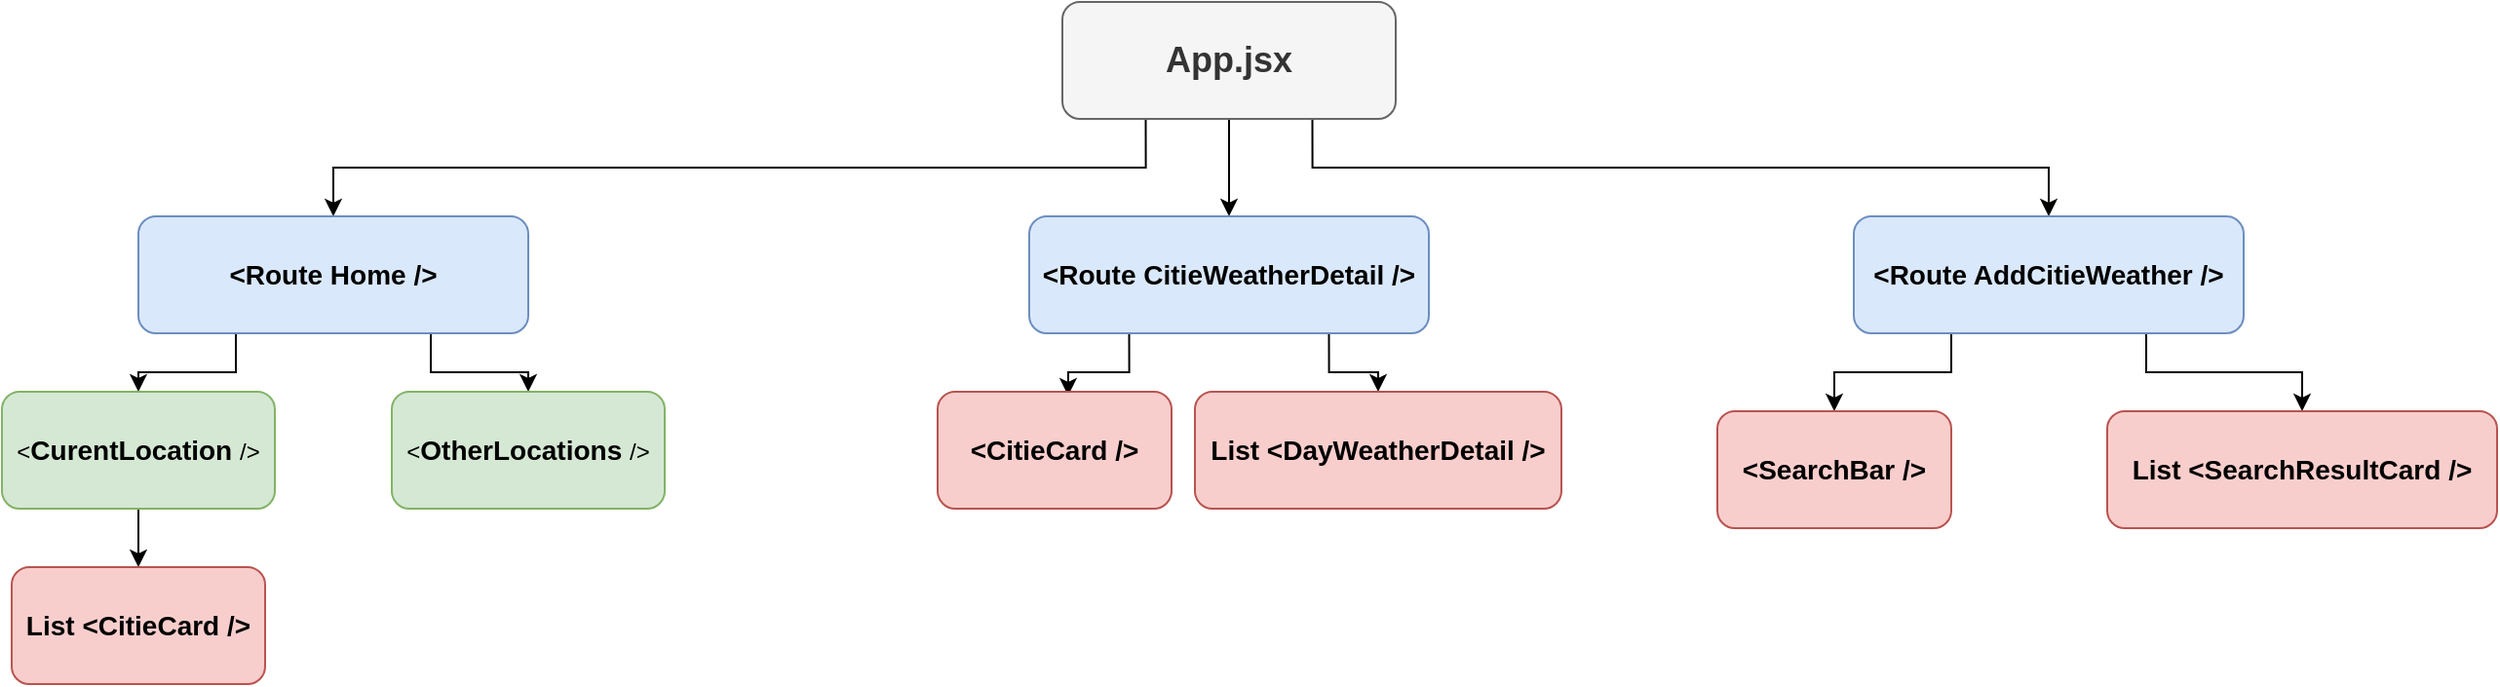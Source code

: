 <mxfile pages="1" version="11.2.5" type="device"><diagram id="kxjYvUUPuQKGI0UXAHcG" name="Page-1"><mxGraphModel dx="1320" dy="582" grid="1" gridSize="10" guides="1" tooltips="1" connect="1" arrows="1" fold="1" page="1" pageScale="1" pageWidth="3300" pageHeight="4681" background="#FFFFFF" math="0" shadow="0"><root><object label="" id="0"><mxCell/></object><mxCell id="1" parent="0"/><mxCell id="K3C9L57_wd4YLvwZiiOI-10" style="edgeStyle=orthogonalEdgeStyle;rounded=0;orthogonalLoop=1;jettySize=auto;html=1;exitX=0.5;exitY=1;exitDx=0;exitDy=0;entryX=0.5;entryY=0;entryDx=0;entryDy=0;" parent="1" source="K3C9L57_wd4YLvwZiiOI-1" target="K3C9L57_wd4YLvwZiiOI-3" edge="1"><mxGeometry relative="1" as="geometry"/></mxCell><mxCell id="K3C9L57_wd4YLvwZiiOI-11" style="edgeStyle=orthogonalEdgeStyle;rounded=0;orthogonalLoop=1;jettySize=auto;html=1;exitX=0.75;exitY=1;exitDx=0;exitDy=0;entryX=0.5;entryY=0;entryDx=0;entryDy=0;" parent="1" source="K3C9L57_wd4YLvwZiiOI-1" target="K3C9L57_wd4YLvwZiiOI-4" edge="1"><mxGeometry relative="1" as="geometry"/></mxCell><mxCell id="K3C9L57_wd4YLvwZiiOI-12" style="edgeStyle=orthogonalEdgeStyle;rounded=0;orthogonalLoop=1;jettySize=auto;html=1;exitX=0.25;exitY=1;exitDx=0;exitDy=0;" parent="1" source="K3C9L57_wd4YLvwZiiOI-1" target="K3C9L57_wd4YLvwZiiOI-2" edge="1"><mxGeometry relative="1" as="geometry"/></mxCell><mxCell id="K3C9L57_wd4YLvwZiiOI-1" value="&lt;b&gt;&lt;font style=&quot;font-size: 18px&quot;&gt;App.jsx&lt;/font&gt;&lt;/b&gt;" style="rounded=1;whiteSpace=wrap;html=1;fillColor=#f5f5f5;strokeColor=#666666;fontColor=#333333;" parent="1" vertex="1"><mxGeometry x="664" y="90" width="171" height="60" as="geometry"/></mxCell><mxCell id="K3C9L57_wd4YLvwZiiOI-16" style="edgeStyle=orthogonalEdgeStyle;rounded=0;orthogonalLoop=1;jettySize=auto;html=1;exitX=0.75;exitY=1;exitDx=0;exitDy=0;entryX=0.5;entryY=0;entryDx=0;entryDy=0;" parent="1" source="K3C9L57_wd4YLvwZiiOI-2" target="K3C9L57_wd4YLvwZiiOI-15" edge="1"><mxGeometry relative="1" as="geometry"/></mxCell><mxCell id="K3C9L57_wd4YLvwZiiOI-17" style="edgeStyle=orthogonalEdgeStyle;rounded=0;orthogonalLoop=1;jettySize=auto;html=1;exitX=0.25;exitY=1;exitDx=0;exitDy=0;entryX=0.5;entryY=0;entryDx=0;entryDy=0;" parent="1" source="K3C9L57_wd4YLvwZiiOI-2" target="K3C9L57_wd4YLvwZiiOI-14" edge="1"><mxGeometry relative="1" as="geometry"/></mxCell><mxCell id="K3C9L57_wd4YLvwZiiOI-2" value="&lt;b&gt;&lt;font style=&quot;font-size: 14px&quot;&gt;&amp;lt;Route Home /&amp;gt;&lt;/font&gt;&lt;/b&gt;" style="rounded=1;whiteSpace=wrap;html=1;fillColor=#dae8fc;strokeColor=#6c8ebf;" parent="1" vertex="1"><mxGeometry x="190" y="200" width="200" height="60" as="geometry"/></mxCell><mxCell id="K3C9L57_wd4YLvwZiiOI-22" style="edgeStyle=orthogonalEdgeStyle;rounded=0;orthogonalLoop=1;jettySize=auto;html=1;exitX=0.75;exitY=1;exitDx=0;exitDy=0;" parent="1" source="K3C9L57_wd4YLvwZiiOI-3" target="K3C9L57_wd4YLvwZiiOI-21" edge="1"><mxGeometry relative="1" as="geometry"/></mxCell><mxCell id="K3C9L57_wd4YLvwZiiOI-24" style="edgeStyle=orthogonalEdgeStyle;rounded=0;orthogonalLoop=1;jettySize=auto;html=1;exitX=0.25;exitY=1;exitDx=0;exitDy=0;entryX=0.558;entryY=0.033;entryDx=0;entryDy=0;entryPerimeter=0;" parent="1" source="K3C9L57_wd4YLvwZiiOI-3" target="K3C9L57_wd4YLvwZiiOI-20" edge="1"><mxGeometry relative="1" as="geometry"/></mxCell><mxCell id="K3C9L57_wd4YLvwZiiOI-3" value="&lt;b&gt;&lt;font style=&quot;font-size: 14px&quot;&gt;&amp;lt;Route CitieWeatherDetail /&amp;gt;&lt;/font&gt;&lt;/b&gt;" style="rounded=1;whiteSpace=wrap;html=1;fillColor=#dae8fc;strokeColor=#6c8ebf;" parent="1" vertex="1"><mxGeometry x="647" y="200" width="205" height="60" as="geometry"/></mxCell><mxCell id="K3C9L57_wd4YLvwZiiOI-29" style="edgeStyle=orthogonalEdgeStyle;rounded=0;orthogonalLoop=1;jettySize=auto;html=1;exitX=0.25;exitY=1;exitDx=0;exitDy=0;" parent="1" source="K3C9L57_wd4YLvwZiiOI-4" target="K3C9L57_wd4YLvwZiiOI-25" edge="1"><mxGeometry relative="1" as="geometry"/></mxCell><mxCell id="K3C9L57_wd4YLvwZiiOI-30" style="edgeStyle=orthogonalEdgeStyle;rounded=0;orthogonalLoop=1;jettySize=auto;html=1;exitX=0.75;exitY=1;exitDx=0;exitDy=0;" parent="1" source="K3C9L57_wd4YLvwZiiOI-4" target="K3C9L57_wd4YLvwZiiOI-26" edge="1"><mxGeometry relative="1" as="geometry"/></mxCell><mxCell id="K3C9L57_wd4YLvwZiiOI-4" value="&lt;b&gt;&lt;font style=&quot;font-size: 14px&quot;&gt;&amp;lt;Route AddCitieWeather /&amp;gt;&lt;/font&gt;&lt;/b&gt;" style="rounded=1;whiteSpace=wrap;html=1;fillColor=#dae8fc;strokeColor=#6c8ebf;" parent="1" vertex="1"><mxGeometry x="1070" y="200" width="200" height="60" as="geometry"/></mxCell><mxCell id="K3C9L57_wd4YLvwZiiOI-19" style="edgeStyle=orthogonalEdgeStyle;rounded=0;orthogonalLoop=1;jettySize=auto;html=1;exitX=0.5;exitY=1;exitDx=0;exitDy=0;entryX=0.5;entryY=0;entryDx=0;entryDy=0;" parent="1" source="K3C9L57_wd4YLvwZiiOI-14" target="K3C9L57_wd4YLvwZiiOI-18" edge="1"><mxGeometry relative="1" as="geometry"/></mxCell><mxCell id="K3C9L57_wd4YLvwZiiOI-14" value="&amp;lt;&lt;b&gt;&lt;font style=&quot;font-size: 14px&quot;&gt;CurentLocation &lt;/font&gt;&lt;/b&gt;/&amp;gt;" style="rounded=1;whiteSpace=wrap;html=1;fillColor=#d5e8d4;strokeColor=#82b366;" parent="1" vertex="1"><mxGeometry x="120" y="290" width="140" height="60" as="geometry"/></mxCell><mxCell id="K3C9L57_wd4YLvwZiiOI-15" value="&amp;lt;&lt;b&gt;&lt;font style=&quot;font-size: 14px&quot;&gt;OtherLocations &lt;/font&gt;&lt;/b&gt;/&amp;gt;" style="rounded=1;whiteSpace=wrap;html=1;fillColor=#d5e8d4;strokeColor=#82b366;" parent="1" vertex="1"><mxGeometry x="320" y="290" width="140" height="60" as="geometry"/></mxCell><mxCell id="K3C9L57_wd4YLvwZiiOI-18" value="&lt;b&gt;&lt;font style=&quot;font-size: 14px&quot;&gt;List &amp;lt;CitieCard /&amp;gt;&lt;/font&gt;&lt;/b&gt;" style="rounded=1;whiteSpace=wrap;html=1;fillColor=#f8cecc;strokeColor=#b85450;" parent="1" vertex="1"><mxGeometry x="125" y="380" width="130" height="60" as="geometry"/></mxCell><mxCell id="K3C9L57_wd4YLvwZiiOI-20" value="&lt;b&gt;&lt;font style=&quot;font-size: 14px&quot;&gt;&amp;lt;CitieCard /&amp;gt;&lt;/font&gt;&lt;/b&gt;" style="rounded=1;whiteSpace=wrap;html=1;fillColor=#f8cecc;strokeColor=#b85450;" parent="1" vertex="1"><mxGeometry x="600" y="290" width="120" height="60" as="geometry"/></mxCell><mxCell id="K3C9L57_wd4YLvwZiiOI-21" value="&lt;b&gt;&lt;font style=&quot;font-size: 14px&quot;&gt;List &amp;lt;DayWeatherDetail /&amp;gt;&lt;/font&gt;&lt;/b&gt;" style="rounded=1;whiteSpace=wrap;html=1;fillColor=#f8cecc;strokeColor=#b85450;" parent="1" vertex="1"><mxGeometry x="732" y="290" width="188" height="60" as="geometry"/></mxCell><mxCell id="K3C9L57_wd4YLvwZiiOI-25" value="&lt;b&gt;&lt;font style=&quot;font-size: 14px&quot;&gt;&amp;lt;SearchBar /&amp;gt;&lt;/font&gt;&lt;/b&gt;" style="rounded=1;whiteSpace=wrap;html=1;fillColor=#f8cecc;strokeColor=#b85450;" parent="1" vertex="1"><mxGeometry x="1000" y="300" width="120" height="60" as="geometry"/></mxCell><mxCell id="K3C9L57_wd4YLvwZiiOI-26" value="&lt;b&gt;&lt;font style=&quot;font-size: 14px&quot;&gt;List &amp;lt;SearchResultCard /&amp;gt;&lt;/font&gt;&lt;/b&gt;" style="rounded=1;whiteSpace=wrap;html=1;fillColor=#f8cecc;strokeColor=#b85450;" parent="1" vertex="1"><mxGeometry x="1200" y="300" width="200" height="60" as="geometry"/></mxCell></root></mxGraphModel></diagram></mxfile>